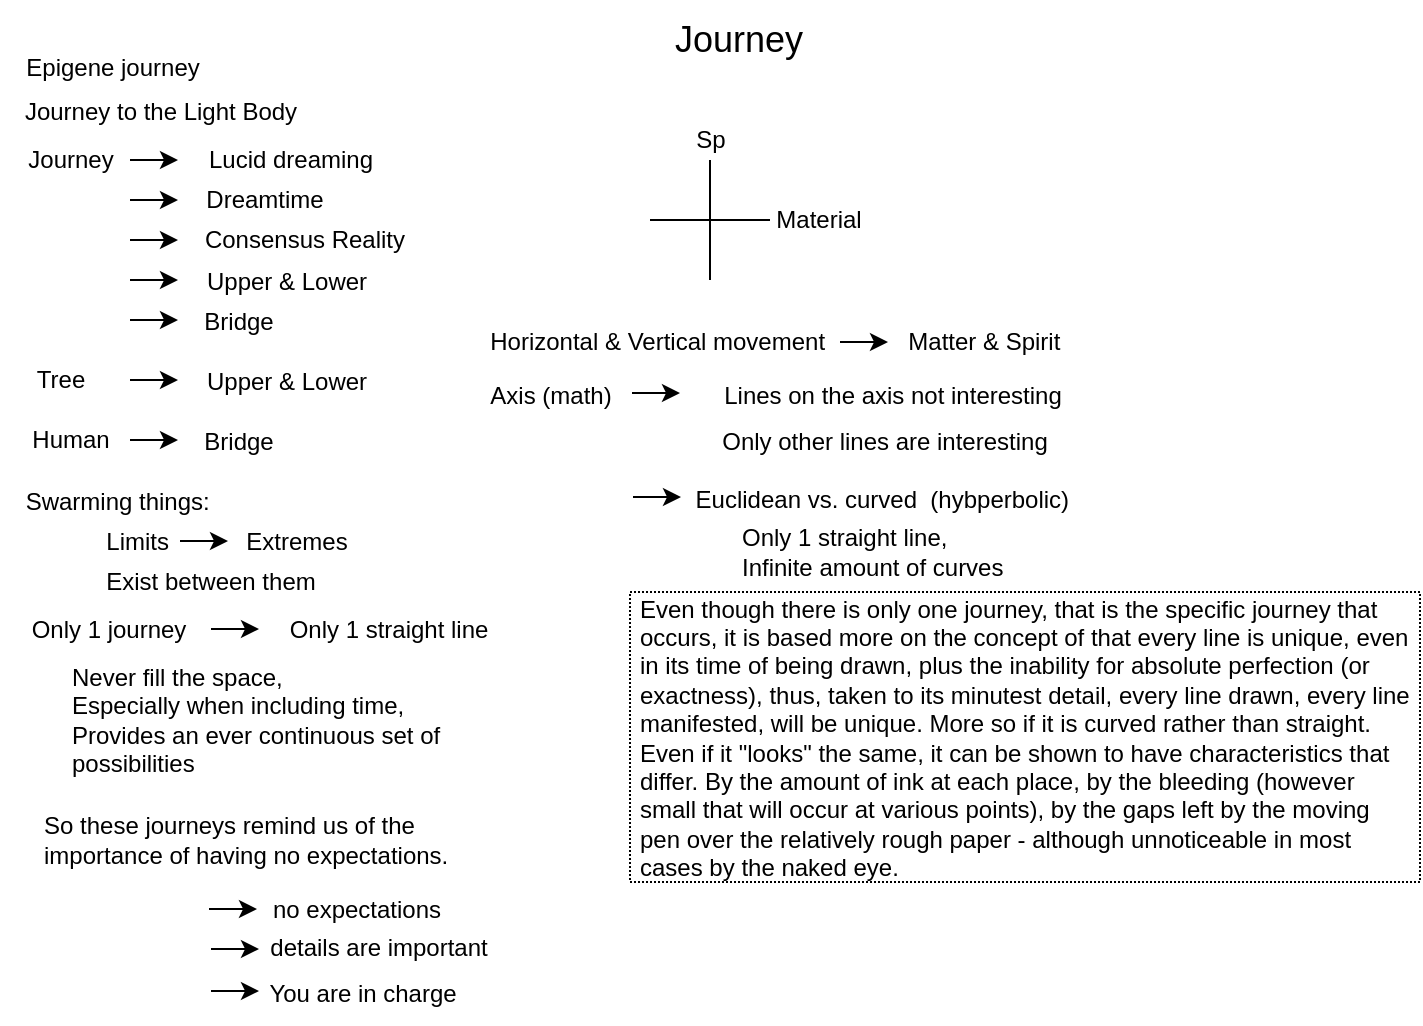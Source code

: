 <mxfile version="20.3.0" type="device"><diagram id="UwKA18JCjM-V8_m0Jdgj" name="Page-1"><mxGraphModel dx="1422" dy="803" grid="1" gridSize="10" guides="1" tooltips="1" connect="1" arrows="1" fold="1" page="1" pageScale="1" pageWidth="827" pageHeight="1169" math="0" shadow="0"><root><mxCell id="0"/><mxCell id="1" parent="0"/><mxCell id="ohiLd16zHwUK9n4gnsfo-1" value="&lt;font style=&quot;font-size: 18px;&quot;&gt;Journey&lt;/font&gt;" style="text;html=1;align=center;verticalAlign=middle;resizable=0;points=[];autosize=1;strokeColor=none;fillColor=none;" parent="1" vertex="1"><mxGeometry x="328.5" width="90" height="40" as="geometry"/></mxCell><mxCell id="ohiLd16zHwUK9n4gnsfo-2" value="Epigene journey" style="text;html=1;align=center;verticalAlign=middle;resizable=0;points=[];autosize=1;strokeColor=none;fillColor=none;" parent="1" vertex="1"><mxGeometry x="6" y="19" width="110" height="30" as="geometry"/></mxCell><mxCell id="ohiLd16zHwUK9n4gnsfo-3" value="Journey to the Light Body" style="text;html=1;align=center;verticalAlign=middle;resizable=0;points=[];autosize=1;strokeColor=none;fillColor=none;" parent="1" vertex="1"><mxGeometry x="5" y="41" width="160" height="30" as="geometry"/></mxCell><mxCell id="ohiLd16zHwUK9n4gnsfo-4" value="Journey" style="text;html=1;align=center;verticalAlign=middle;resizable=0;points=[];autosize=1;strokeColor=none;fillColor=none;" parent="1" vertex="1"><mxGeometry x="5" y="65" width="70" height="30" as="geometry"/></mxCell><mxCell id="ohiLd16zHwUK9n4gnsfo-5" value="" style="endArrow=classic;html=1;rounded=0;" parent="1" edge="1"><mxGeometry width="50" height="50" relative="1" as="geometry"><mxPoint x="70" y="80" as="sourcePoint"/><mxPoint x="94" y="80" as="targetPoint"/></mxGeometry></mxCell><mxCell id="ohiLd16zHwUK9n4gnsfo-6" value="Lucid dreaming" style="text;html=1;align=center;verticalAlign=middle;resizable=0;points=[];autosize=1;strokeColor=none;fillColor=none;" parent="1" vertex="1"><mxGeometry x="95" y="65" width="110" height="30" as="geometry"/></mxCell><mxCell id="ohiLd16zHwUK9n4gnsfo-7" value="Dreamtime" style="text;html=1;align=center;verticalAlign=middle;resizable=0;points=[];autosize=1;strokeColor=none;fillColor=none;" parent="1" vertex="1"><mxGeometry x="97" y="85" width="80" height="30" as="geometry"/></mxCell><mxCell id="ohiLd16zHwUK9n4gnsfo-8" value="Consensus Reality" style="text;html=1;align=center;verticalAlign=middle;resizable=0;points=[];autosize=1;strokeColor=none;fillColor=none;" parent="1" vertex="1"><mxGeometry x="97" y="105" width="120" height="30" as="geometry"/></mxCell><mxCell id="ohiLd16zHwUK9n4gnsfo-9" value="Upper &amp;amp; Lower" style="text;html=1;align=center;verticalAlign=middle;resizable=0;points=[];autosize=1;strokeColor=none;fillColor=none;" parent="1" vertex="1"><mxGeometry x="98" y="126" width="100" height="30" as="geometry"/></mxCell><mxCell id="ohiLd16zHwUK9n4gnsfo-10" value="Bridge" style="text;html=1;align=center;verticalAlign=middle;resizable=0;points=[];autosize=1;strokeColor=none;fillColor=none;" parent="1" vertex="1"><mxGeometry x="94" y="146" width="60" height="30" as="geometry"/></mxCell><mxCell id="ohiLd16zHwUK9n4gnsfo-12" value="" style="endArrow=classic;html=1;rounded=0;" parent="1" edge="1"><mxGeometry width="50" height="50" relative="1" as="geometry"><mxPoint x="70" y="100" as="sourcePoint"/><mxPoint x="94" y="100" as="targetPoint"/></mxGeometry></mxCell><mxCell id="ohiLd16zHwUK9n4gnsfo-13" value="" style="endArrow=classic;html=1;rounded=0;" parent="1" edge="1"><mxGeometry width="50" height="50" relative="1" as="geometry"><mxPoint x="70" y="120" as="sourcePoint"/><mxPoint x="94" y="120" as="targetPoint"/></mxGeometry></mxCell><mxCell id="ohiLd16zHwUK9n4gnsfo-14" value="" style="endArrow=classic;html=1;rounded=0;" parent="1" edge="1"><mxGeometry width="50" height="50" relative="1" as="geometry"><mxPoint x="70" y="140" as="sourcePoint"/><mxPoint x="94" y="140" as="targetPoint"/></mxGeometry></mxCell><mxCell id="ohiLd16zHwUK9n4gnsfo-15" value="" style="endArrow=classic;html=1;rounded=0;" parent="1" edge="1"><mxGeometry width="50" height="50" relative="1" as="geometry"><mxPoint x="70" y="160" as="sourcePoint"/><mxPoint x="94" y="160" as="targetPoint"/></mxGeometry></mxCell><mxCell id="ohiLd16zHwUK9n4gnsfo-16" value="Tree" style="text;html=1;align=center;verticalAlign=middle;resizable=0;points=[];autosize=1;strokeColor=none;fillColor=none;" parent="1" vertex="1"><mxGeometry x="10" y="175" width="50" height="30" as="geometry"/></mxCell><mxCell id="ohiLd16zHwUK9n4gnsfo-17" value="" style="endArrow=classic;html=1;rounded=0;" parent="1" edge="1"><mxGeometry width="50" height="50" relative="1" as="geometry"><mxPoint x="70" y="190" as="sourcePoint"/><mxPoint x="94" y="190" as="targetPoint"/></mxGeometry></mxCell><mxCell id="ohiLd16zHwUK9n4gnsfo-18" value="Upper &amp;amp; Lower" style="text;html=1;align=center;verticalAlign=middle;resizable=0;points=[];autosize=1;strokeColor=none;fillColor=none;" parent="1" vertex="1"><mxGeometry x="98" y="176" width="100" height="30" as="geometry"/></mxCell><mxCell id="ohiLd16zHwUK9n4gnsfo-19" value="Human" style="text;html=1;align=center;verticalAlign=middle;resizable=0;points=[];autosize=1;strokeColor=none;fillColor=none;" parent="1" vertex="1"><mxGeometry x="10" y="205" width="60" height="30" as="geometry"/></mxCell><mxCell id="ohiLd16zHwUK9n4gnsfo-20" value="" style="endArrow=classic;html=1;rounded=0;" parent="1" edge="1"><mxGeometry width="50" height="50" relative="1" as="geometry"><mxPoint x="70" y="220" as="sourcePoint"/><mxPoint x="94" y="220" as="targetPoint"/></mxGeometry></mxCell><mxCell id="ohiLd16zHwUK9n4gnsfo-21" value="Bridge" style="text;html=1;align=center;verticalAlign=middle;resizable=0;points=[];autosize=1;strokeColor=none;fillColor=none;" parent="1" vertex="1"><mxGeometry x="94" y="206" width="60" height="30" as="geometry"/></mxCell><mxCell id="ohiLd16zHwUK9n4gnsfo-22" value="Horizontal &amp;amp; Vertical movement&amp;nbsp;" style="text;html=1;align=center;verticalAlign=middle;resizable=0;points=[];autosize=1;strokeColor=none;fillColor=none;" parent="1" vertex="1"><mxGeometry x="240" y="156" width="190" height="30" as="geometry"/></mxCell><mxCell id="ohiLd16zHwUK9n4gnsfo-23" value="" style="endArrow=classic;html=1;rounded=0;" parent="1" edge="1"><mxGeometry width="50" height="50" relative="1" as="geometry"><mxPoint x="425" y="171" as="sourcePoint"/><mxPoint x="449" y="171" as="targetPoint"/></mxGeometry></mxCell><mxCell id="ohiLd16zHwUK9n4gnsfo-24" value="&amp;nbsp;Matter &amp;amp; Spirit" style="text;html=1;align=center;verticalAlign=middle;resizable=0;points=[];autosize=1;strokeColor=none;fillColor=none;" parent="1" vertex="1"><mxGeometry x="445" y="156" width="100" height="30" as="geometry"/></mxCell><mxCell id="ohiLd16zHwUK9n4gnsfo-25" value="" style="endArrow=none;html=1;rounded=0;" parent="1" edge="1"><mxGeometry width="50" height="50" relative="1" as="geometry"><mxPoint x="360" y="140" as="sourcePoint"/><mxPoint x="360" y="80" as="targetPoint"/></mxGeometry></mxCell><mxCell id="ohiLd16zHwUK9n4gnsfo-26" value="" style="endArrow=none;html=1;rounded=0;" parent="1" edge="1"><mxGeometry width="50" height="50" relative="1" as="geometry"><mxPoint x="330" y="110" as="sourcePoint"/><mxPoint x="390" y="110" as="targetPoint"/></mxGeometry></mxCell><mxCell id="ohiLd16zHwUK9n4gnsfo-27" value="Sp" style="text;html=1;align=center;verticalAlign=middle;resizable=0;points=[];autosize=1;strokeColor=none;fillColor=none;" parent="1" vertex="1"><mxGeometry x="340" y="55" width="40" height="30" as="geometry"/></mxCell><mxCell id="ohiLd16zHwUK9n4gnsfo-28" value="Material" style="text;html=1;align=center;verticalAlign=middle;resizable=0;points=[];autosize=1;strokeColor=none;fillColor=none;" parent="1" vertex="1"><mxGeometry x="379" y="95" width="70" height="30" as="geometry"/></mxCell><mxCell id="ohiLd16zHwUK9n4gnsfo-29" value="Swarming things:&amp;nbsp;" style="text;html=1;align=center;verticalAlign=middle;resizable=0;points=[];autosize=1;strokeColor=none;fillColor=none;" parent="1" vertex="1"><mxGeometry x="5" y="236" width="120" height="30" as="geometry"/></mxCell><mxCell id="ohiLd16zHwUK9n4gnsfo-30" value="Limits&amp;nbsp;" style="text;html=1;align=center;verticalAlign=middle;resizable=0;points=[];autosize=1;strokeColor=none;fillColor=none;" parent="1" vertex="1"><mxGeometry x="45" y="256" width="60" height="30" as="geometry"/></mxCell><mxCell id="ohiLd16zHwUK9n4gnsfo-31" value="" style="endArrow=classic;html=1;rounded=0;" parent="1" edge="1"><mxGeometry width="50" height="50" relative="1" as="geometry"><mxPoint x="95" y="270.5" as="sourcePoint"/><mxPoint x="119" y="270.5" as="targetPoint"/></mxGeometry></mxCell><mxCell id="ohiLd16zHwUK9n4gnsfo-32" value="Extremes" style="text;html=1;align=center;verticalAlign=middle;resizable=0;points=[];autosize=1;strokeColor=none;fillColor=none;" parent="1" vertex="1"><mxGeometry x="118" y="256" width="70" height="30" as="geometry"/></mxCell><mxCell id="ohiLd16zHwUK9n4gnsfo-33" value="Exist between them" style="text;html=1;align=center;verticalAlign=middle;resizable=0;points=[];autosize=1;strokeColor=none;fillColor=none;" parent="1" vertex="1"><mxGeometry x="45" y="276" width="130" height="30" as="geometry"/></mxCell><mxCell id="ohiLd16zHwUK9n4gnsfo-34" value="Axis (math)" style="text;html=1;align=center;verticalAlign=middle;resizable=0;points=[];autosize=1;strokeColor=none;fillColor=none;" parent="1" vertex="1"><mxGeometry x="240" y="183" width="80" height="30" as="geometry"/></mxCell><mxCell id="ohiLd16zHwUK9n4gnsfo-35" value="" style="endArrow=classic;html=1;rounded=0;" parent="1" edge="1"><mxGeometry width="50" height="50" relative="1" as="geometry"><mxPoint x="321" y="196.5" as="sourcePoint"/><mxPoint x="345" y="196.5" as="targetPoint"/></mxGeometry></mxCell><mxCell id="ohiLd16zHwUK9n4gnsfo-36" value="Lines on the axis not interesting" style="text;html=1;align=center;verticalAlign=middle;resizable=0;points=[];autosize=1;strokeColor=none;fillColor=none;" parent="1" vertex="1"><mxGeometry x="356" y="183" width="190" height="30" as="geometry"/></mxCell><mxCell id="ohiLd16zHwUK9n4gnsfo-37" value="Only other lines are interesting" style="text;html=1;align=center;verticalAlign=middle;resizable=0;points=[];autosize=1;strokeColor=none;fillColor=none;" parent="1" vertex="1"><mxGeometry x="352" y="206" width="190" height="30" as="geometry"/></mxCell><mxCell id="ohiLd16zHwUK9n4gnsfo-39" value="" style="endArrow=classic;html=1;rounded=0;" parent="1" edge="1"><mxGeometry width="50" height="50" relative="1" as="geometry"><mxPoint x="321.5" y="248.5" as="sourcePoint"/><mxPoint x="345.5" y="248.5" as="targetPoint"/></mxGeometry></mxCell><mxCell id="ohiLd16zHwUK9n4gnsfo-40" value="&amp;nbsp;Euclidean vs. curved&amp;nbsp; (hybperbolic)" style="text;html=1;align=center;verticalAlign=middle;resizable=0;points=[];autosize=1;strokeColor=none;fillColor=none;" parent="1" vertex="1"><mxGeometry x="338.5" y="235" width="210" height="30" as="geometry"/></mxCell><mxCell id="ohiLd16zHwUK9n4gnsfo-41" value="Only 1 straight line,&lt;br&gt;Infinite amount of curves" style="text;html=1;align=left;verticalAlign=middle;resizable=0;points=[];autosize=1;strokeColor=none;fillColor=none;" parent="1" vertex="1"><mxGeometry x="373.5" y="256" width="150" height="40" as="geometry"/></mxCell><mxCell id="ohiLd16zHwUK9n4gnsfo-42" value="Only 1 journey" style="text;html=1;align=center;verticalAlign=middle;resizable=0;points=[];autosize=1;strokeColor=none;fillColor=none;" parent="1" vertex="1"><mxGeometry x="8.5" y="300" width="100" height="30" as="geometry"/></mxCell><mxCell id="ohiLd16zHwUK9n4gnsfo-43" value="" style="endArrow=classic;html=1;rounded=0;" parent="1" edge="1"><mxGeometry width="50" height="50" relative="1" as="geometry"><mxPoint x="110.5" y="314.5" as="sourcePoint"/><mxPoint x="134.5" y="314.5" as="targetPoint"/></mxGeometry></mxCell><mxCell id="ohiLd16zHwUK9n4gnsfo-44" value="Only 1 straight line" style="text;html=1;align=center;verticalAlign=middle;resizable=0;points=[];autosize=1;strokeColor=none;fillColor=none;" parent="1" vertex="1"><mxGeometry x="138.5" y="300" width="120" height="30" as="geometry"/></mxCell><mxCell id="ohiLd16zHwUK9n4gnsfo-45" value="Even though there is only one journey, that is the specific journey that occurs, it is based more on the concept of that every line is unique, even in its time of being drawn, plus the inability for absolute perfection (or exactness), thus, taken to its minutest detail, every line drawn, every line manifested, will be unique. More so if it is curved rather than straight. Even if it &quot;looks&quot; the same, it can be shown to have characteristics that differ. By the amount of ink at each place, by the bleeding (however small that will occur at various points), by the gaps left by the moving pen over the relatively rough paper - although unnoticeable in most cases by the naked eye." style="rounded=0;whiteSpace=wrap;html=1;dashed=1;dashPattern=1 1;strokeColor=#000000;fillColor=none;align=left;spacing=5;" parent="1" vertex="1"><mxGeometry x="320" y="296" width="395" height="145" as="geometry"/></mxCell><mxCell id="ohiLd16zHwUK9n4gnsfo-47" value="Never fill the space,&amp;nbsp;&lt;br&gt;Especially when including time,&lt;br&gt;Provides an ever continuous set of&lt;br&gt;possibilities" style="text;html=1;align=left;verticalAlign=middle;resizable=0;points=[];autosize=1;strokeColor=none;fillColor=none;" parent="1" vertex="1"><mxGeometry x="39" y="325" width="210" height="70" as="geometry"/></mxCell><mxCell id="ohiLd16zHwUK9n4gnsfo-48" value="So these journeys remind us of the&amp;nbsp;&lt;br&gt;importance of having no expectations.&lt;br&gt;" style="text;html=1;align=left;verticalAlign=middle;resizable=0;points=[];autosize=1;strokeColor=none;fillColor=none;" parent="1" vertex="1"><mxGeometry x="25" y="400" width="230" height="40" as="geometry"/></mxCell><mxCell id="ohiLd16zHwUK9n4gnsfo-49" value="" style="endArrow=classic;html=1;rounded=0;" parent="1" edge="1"><mxGeometry width="50" height="50" relative="1" as="geometry"><mxPoint x="109.5" y="454.5" as="sourcePoint"/><mxPoint x="133.5" y="454.5" as="targetPoint"/></mxGeometry></mxCell><mxCell id="ohiLd16zHwUK9n4gnsfo-50" value="no expectations" style="text;html=1;align=center;verticalAlign=middle;resizable=0;points=[];autosize=1;strokeColor=none;fillColor=none;" parent="1" vertex="1"><mxGeometry x="128" y="440" width="110" height="30" as="geometry"/></mxCell><mxCell id="ohiLd16zHwUK9n4gnsfo-51" value="" style="endArrow=classic;html=1;rounded=0;" parent="1" edge="1"><mxGeometry width="50" height="50" relative="1" as="geometry"><mxPoint x="110.5" y="474.5" as="sourcePoint"/><mxPoint x="134.5" y="474.5" as="targetPoint"/></mxGeometry></mxCell><mxCell id="ohiLd16zHwUK9n4gnsfo-52" value="" style="endArrow=classic;html=1;rounded=0;" parent="1" edge="1"><mxGeometry width="50" height="50" relative="1" as="geometry"><mxPoint x="110.5" y="495.5" as="sourcePoint"/><mxPoint x="134.5" y="495.5" as="targetPoint"/></mxGeometry></mxCell><mxCell id="ohiLd16zHwUK9n4gnsfo-53" value="details are important" style="text;html=1;align=center;verticalAlign=middle;resizable=0;points=[];autosize=1;strokeColor=none;fillColor=none;" parent="1" vertex="1"><mxGeometry x="129" y="459" width="130" height="30" as="geometry"/></mxCell><mxCell id="ohiLd16zHwUK9n4gnsfo-54" value="You are in charge" style="text;html=1;align=center;verticalAlign=middle;resizable=0;points=[];autosize=1;strokeColor=none;fillColor=none;" parent="1" vertex="1"><mxGeometry x="126" y="482" width="120" height="30" as="geometry"/></mxCell></root></mxGraphModel></diagram></mxfile>